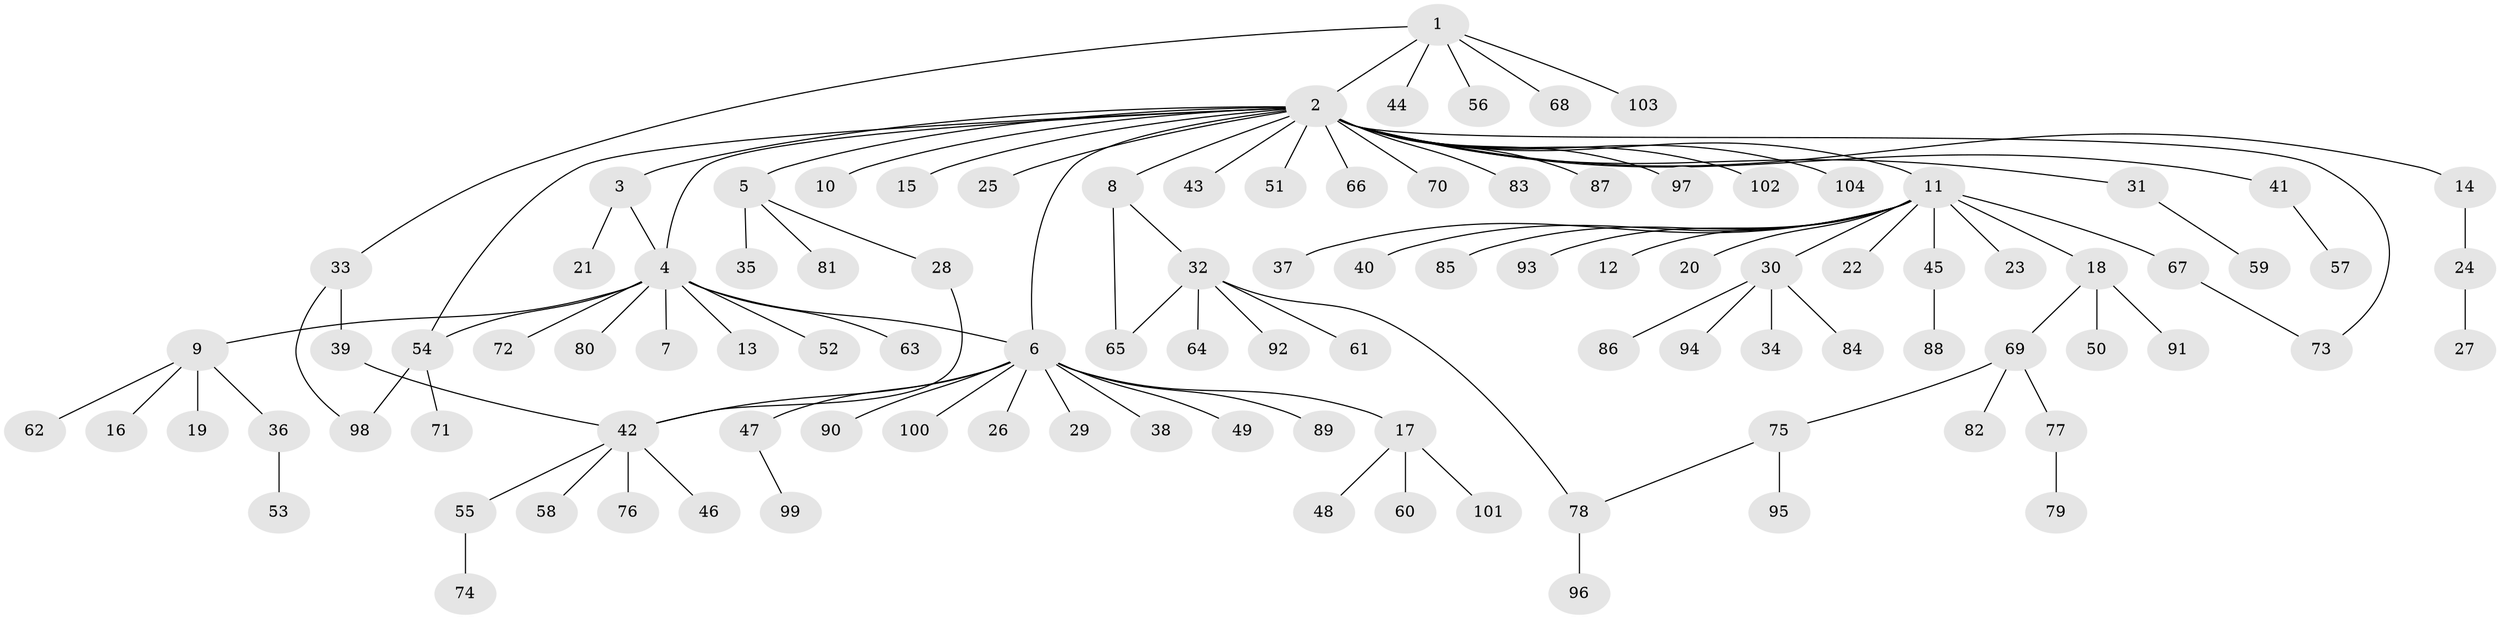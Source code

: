 // coarse degree distribution, {5: 0.0136986301369863, 23: 0.0136986301369863, 2: 0.136986301369863, 10: 0.0136986301369863, 11: 0.0136986301369863, 1: 0.684931506849315, 4: 0.0273972602739726, 12: 0.0136986301369863, 3: 0.0684931506849315, 6: 0.0136986301369863}
// Generated by graph-tools (version 1.1) at 2025/50/03/04/25 22:50:07]
// undirected, 104 vertices, 112 edges
graph export_dot {
  node [color=gray90,style=filled];
  1;
  2;
  3;
  4;
  5;
  6;
  7;
  8;
  9;
  10;
  11;
  12;
  13;
  14;
  15;
  16;
  17;
  18;
  19;
  20;
  21;
  22;
  23;
  24;
  25;
  26;
  27;
  28;
  29;
  30;
  31;
  32;
  33;
  34;
  35;
  36;
  37;
  38;
  39;
  40;
  41;
  42;
  43;
  44;
  45;
  46;
  47;
  48;
  49;
  50;
  51;
  52;
  53;
  54;
  55;
  56;
  57;
  58;
  59;
  60;
  61;
  62;
  63;
  64;
  65;
  66;
  67;
  68;
  69;
  70;
  71;
  72;
  73;
  74;
  75;
  76;
  77;
  78;
  79;
  80;
  81;
  82;
  83;
  84;
  85;
  86;
  87;
  88;
  89;
  90;
  91;
  92;
  93;
  94;
  95;
  96;
  97;
  98;
  99;
  100;
  101;
  102;
  103;
  104;
  1 -- 2;
  1 -- 33;
  1 -- 44;
  1 -- 56;
  1 -- 68;
  1 -- 103;
  2 -- 3;
  2 -- 4;
  2 -- 5;
  2 -- 6;
  2 -- 8;
  2 -- 10;
  2 -- 11;
  2 -- 14;
  2 -- 15;
  2 -- 25;
  2 -- 31;
  2 -- 41;
  2 -- 43;
  2 -- 51;
  2 -- 54;
  2 -- 66;
  2 -- 70;
  2 -- 73;
  2 -- 83;
  2 -- 87;
  2 -- 97;
  2 -- 102;
  2 -- 104;
  3 -- 4;
  3 -- 21;
  4 -- 6;
  4 -- 7;
  4 -- 9;
  4 -- 13;
  4 -- 52;
  4 -- 54;
  4 -- 63;
  4 -- 72;
  4 -- 80;
  5 -- 28;
  5 -- 35;
  5 -- 81;
  6 -- 17;
  6 -- 26;
  6 -- 29;
  6 -- 38;
  6 -- 42;
  6 -- 47;
  6 -- 49;
  6 -- 89;
  6 -- 90;
  6 -- 100;
  8 -- 32;
  8 -- 65;
  9 -- 16;
  9 -- 19;
  9 -- 36;
  9 -- 62;
  11 -- 12;
  11 -- 18;
  11 -- 20;
  11 -- 22;
  11 -- 23;
  11 -- 30;
  11 -- 37;
  11 -- 40;
  11 -- 45;
  11 -- 67;
  11 -- 85;
  11 -- 93;
  14 -- 24;
  17 -- 48;
  17 -- 60;
  17 -- 101;
  18 -- 50;
  18 -- 69;
  18 -- 91;
  24 -- 27;
  28 -- 42;
  30 -- 34;
  30 -- 84;
  30 -- 86;
  30 -- 94;
  31 -- 59;
  32 -- 61;
  32 -- 64;
  32 -- 65;
  32 -- 78;
  32 -- 92;
  33 -- 39;
  33 -- 98;
  36 -- 53;
  39 -- 42;
  41 -- 57;
  42 -- 46;
  42 -- 55;
  42 -- 58;
  42 -- 76;
  45 -- 88;
  47 -- 99;
  54 -- 71;
  54 -- 98;
  55 -- 74;
  67 -- 73;
  69 -- 75;
  69 -- 77;
  69 -- 82;
  75 -- 78;
  75 -- 95;
  77 -- 79;
  78 -- 96;
}
